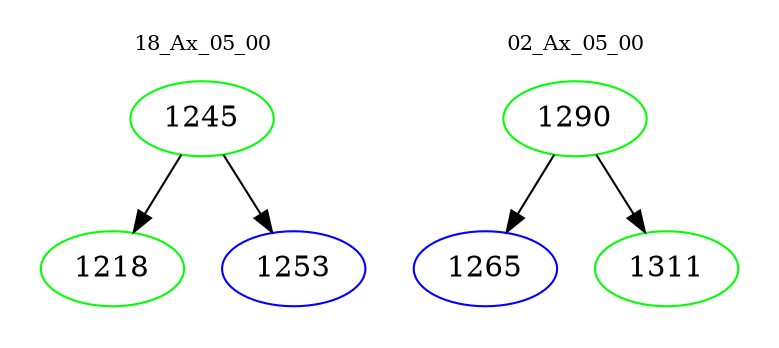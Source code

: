 digraph{
subgraph cluster_0 {
color = white
label = "18_Ax_05_00";
fontsize=10;
T0_1245 [label="1245", color="green"]
T0_1245 -> T0_1218 [color="black"]
T0_1218 [label="1218", color="green"]
T0_1245 -> T0_1253 [color="black"]
T0_1253 [label="1253", color="blue"]
}
subgraph cluster_1 {
color = white
label = "02_Ax_05_00";
fontsize=10;
T1_1290 [label="1290", color="green"]
T1_1290 -> T1_1265 [color="black"]
T1_1265 [label="1265", color="blue"]
T1_1290 -> T1_1311 [color="black"]
T1_1311 [label="1311", color="green"]
}
}
